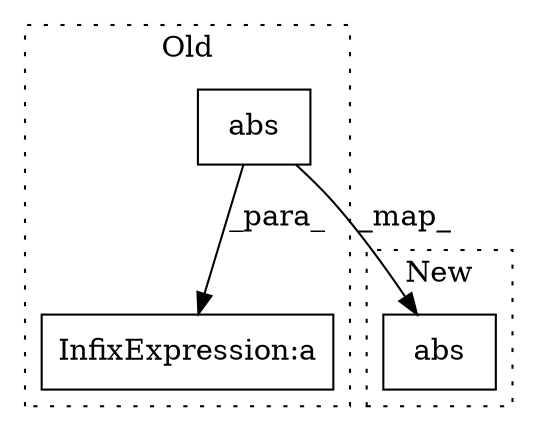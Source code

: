 digraph G {
subgraph cluster0 {
1 [label="abs" a="32" s="440,459" l="4,1" shape="box"];
3 [label="InfixExpression:a" a="27" s="460" l="3" shape="box"];
label = "Old";
style="dotted";
}
subgraph cluster1 {
2 [label="abs" a="32" s="463,482" l="4,1" shape="box"];
label = "New";
style="dotted";
}
1 -> 2 [label="_map_"];
1 -> 3 [label="_para_"];
}